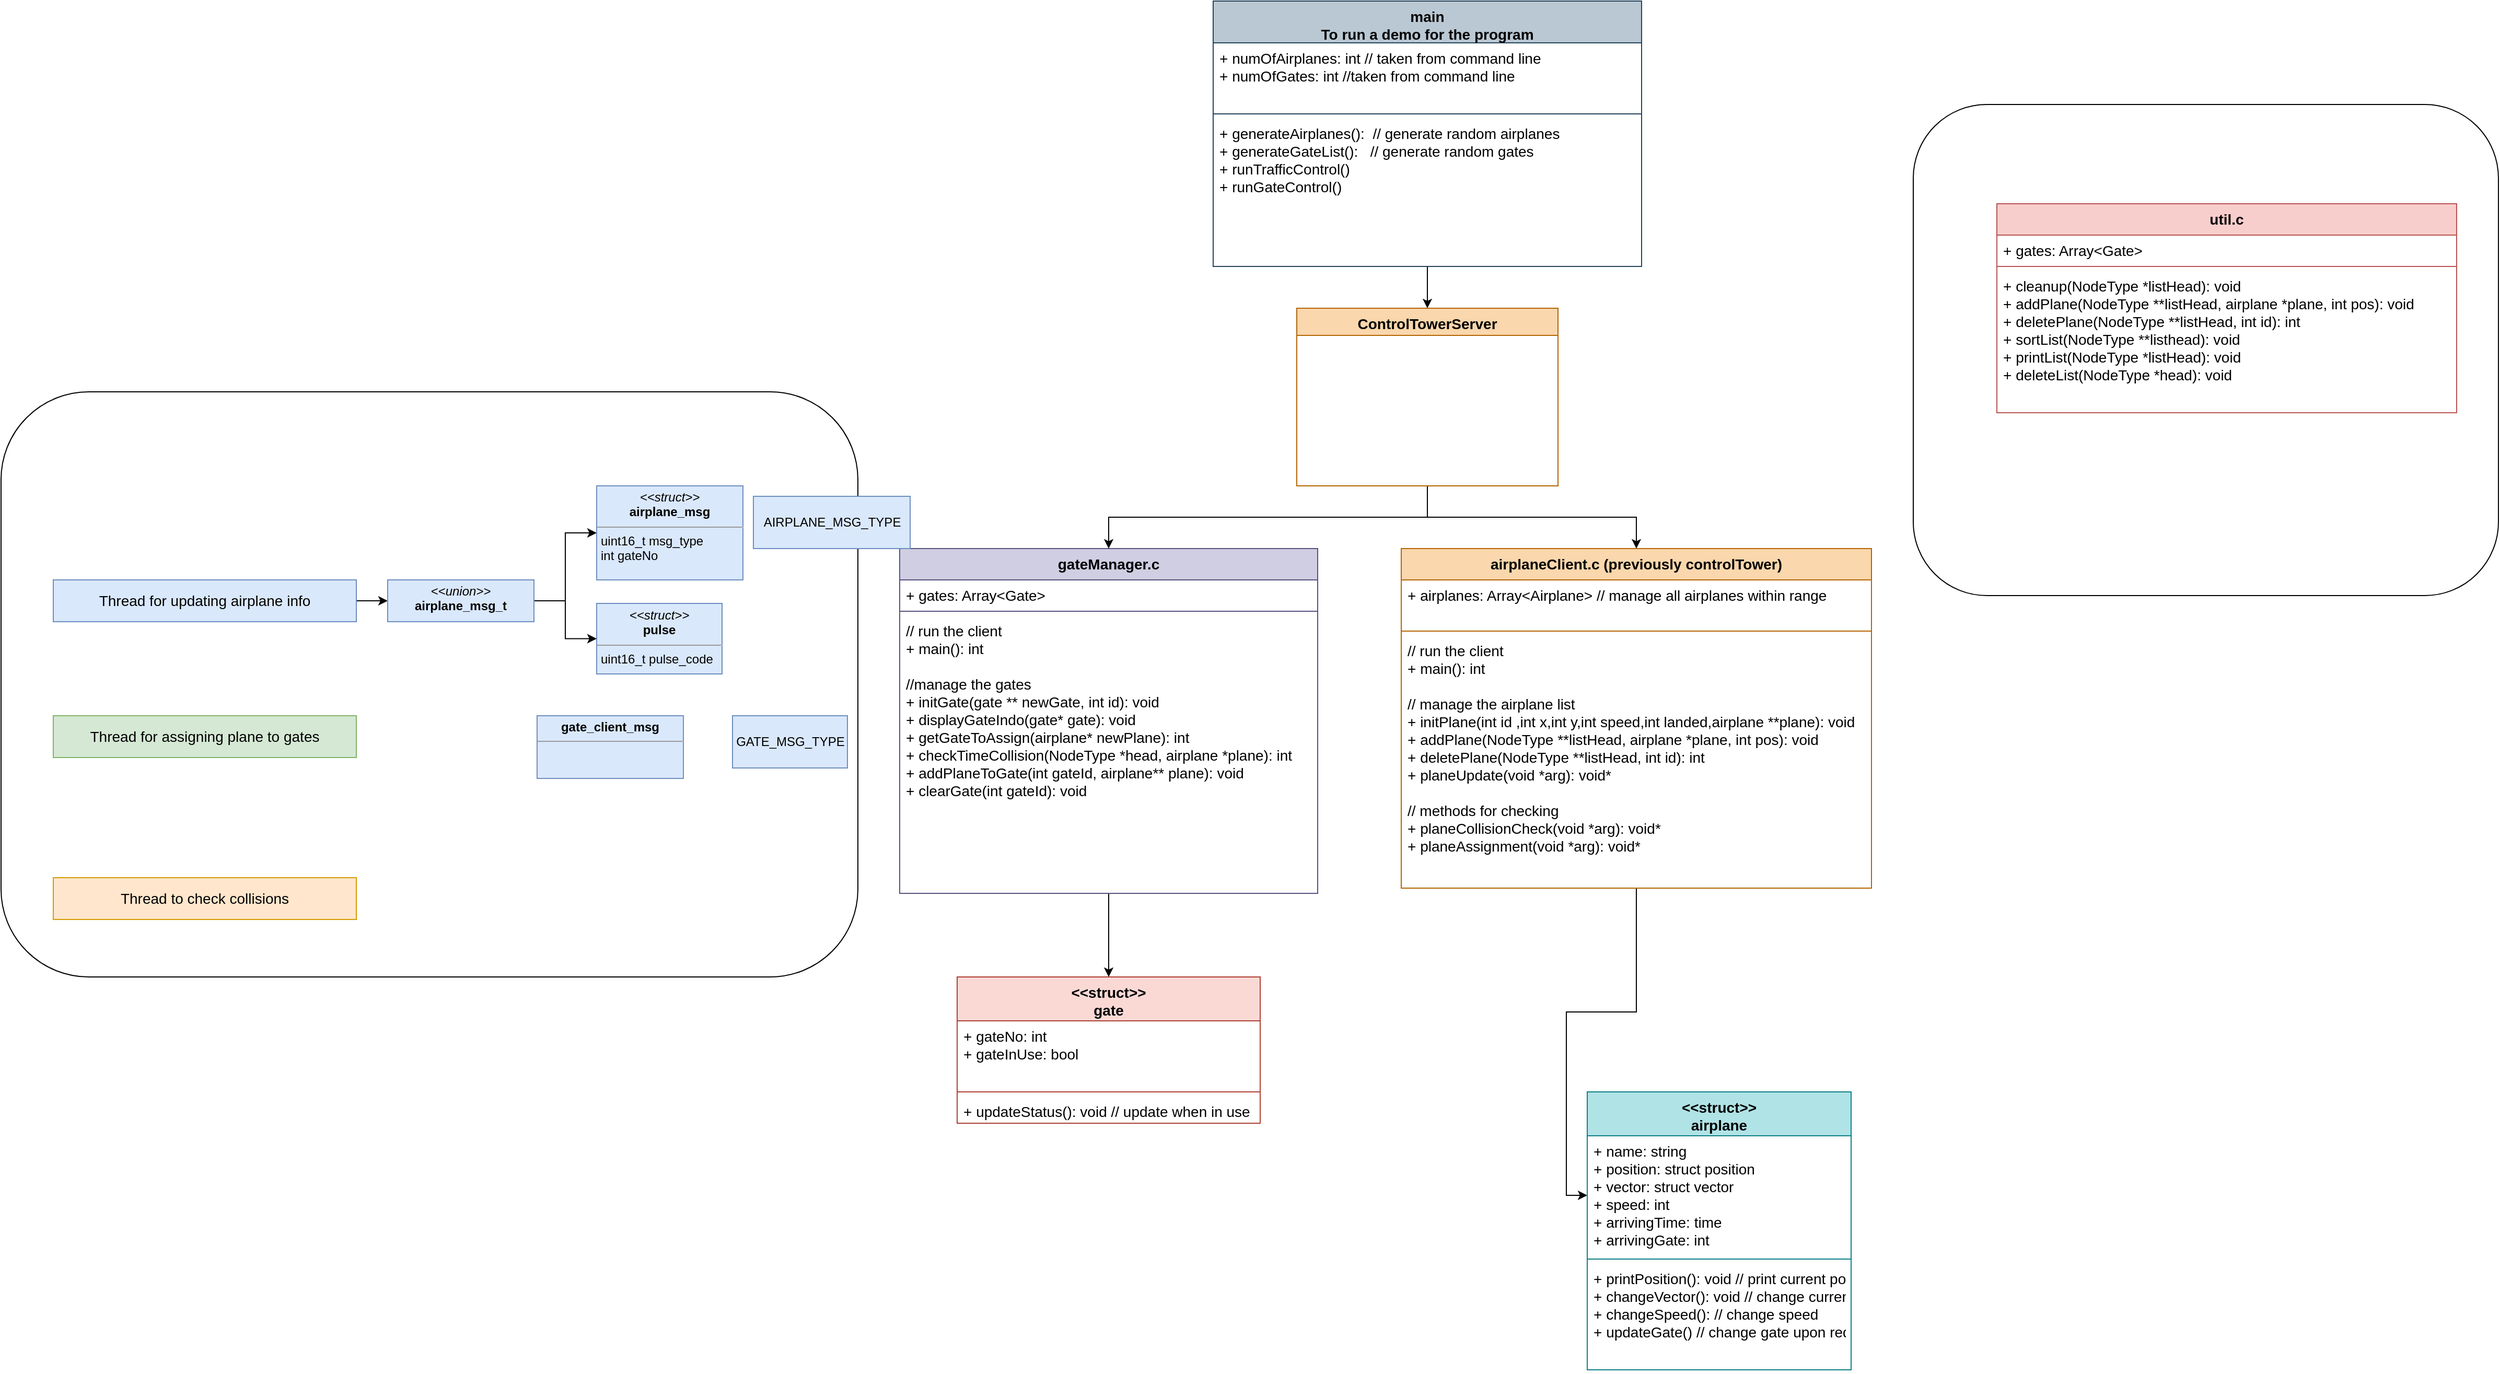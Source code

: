<mxfile version="20.3.0" type="device"><diagram id="C5RBs43oDa-KdzZeNtuy" name="Page-1"><mxGraphModel dx="1524" dy="1772" grid="1" gridSize="10" guides="1" tooltips="1" connect="1" arrows="1" fold="1" page="1" pageScale="1" pageWidth="827" pageHeight="1169" math="0" shadow="0"><root><mxCell id="WIyWlLk6GJQsqaUBKTNV-0"/><mxCell id="WIyWlLk6GJQsqaUBKTNV-1" parent="WIyWlLk6GJQsqaUBKTNV-0"/><mxCell id="goLvyfEtNV4rFXIgq015-44" style="edgeStyle=orthogonalEdgeStyle;rounded=0;orthogonalLoop=1;jettySize=auto;html=1;fontSize=14;" parent="WIyWlLk6GJQsqaUBKTNV-1" source="goLvyfEtNV4rFXIgq015-14" target="goLvyfEtNV4rFXIgq015-21" edge="1"><mxGeometry relative="1" as="geometry"/></mxCell><mxCell id="goLvyfEtNV4rFXIgq015-14" value="airplaneClient.c (previously controlTower)" style="swimlane;fontStyle=1;align=center;verticalAlign=top;childLayout=stackLayout;horizontal=1;startSize=30;horizontalStack=0;resizeParent=1;resizeParentMax=0;resizeLast=0;collapsible=1;marginBottom=0;fillColor=#fad7ac;swimlaneFillColor=default;strokeColor=#b46504;fontSize=14;" parent="WIyWlLk6GJQsqaUBKTNV-1" vertex="1"><mxGeometry x="810" y="270" width="450" height="325" as="geometry"/></mxCell><mxCell id="goLvyfEtNV4rFXIgq015-15" value="+ airplanes: Array&lt;Airplane&gt; // manage all airplanes within range" style="text;strokeColor=none;fillColor=none;align=left;verticalAlign=top;spacingLeft=4;spacingRight=4;overflow=hidden;rotatable=0;points=[[0,0.5],[1,0.5]];portConstraint=eastwest;fontSize=14;" parent="goLvyfEtNV4rFXIgq015-14" vertex="1"><mxGeometry y="30" width="450" height="45" as="geometry"/></mxCell><mxCell id="goLvyfEtNV4rFXIgq015-16" value="" style="line;strokeWidth=1;fillColor=none;align=left;verticalAlign=middle;spacingTop=-1;spacingLeft=3;spacingRight=3;rotatable=0;labelPosition=right;points=[];portConstraint=eastwest;strokeColor=inherit;fontSize=14;" parent="goLvyfEtNV4rFXIgq015-14" vertex="1"><mxGeometry y="75" width="450" height="8" as="geometry"/></mxCell><mxCell id="goLvyfEtNV4rFXIgq015-17" value="// run the client&#10;+ main(): int&#10;&#10;// manage the airplane list&#10;+ initPlane(int id ,int x,int y,int speed,int landed,airplane **plane): void&#10;+ addPlane(NodeType **listHead, airplane *plane, int pos): void&#10;+ deletePlane(NodeType **listHead, int id): int&#10;+ planeUpdate(void *arg): void*&#10;&#10;// methods for checking&#10;+ planeCollisionCheck(void *arg): void*&#10;+ planeAssignment(void *arg): void*" style="text;strokeColor=none;fillColor=none;align=left;verticalAlign=top;spacingLeft=4;spacingRight=4;overflow=hidden;rotatable=0;points=[[0,0.5],[1,0.5]];portConstraint=eastwest;fontSize=14;" parent="goLvyfEtNV4rFXIgq015-14" vertex="1"><mxGeometry y="83" width="450" height="242" as="geometry"/></mxCell><mxCell id="goLvyfEtNV4rFXIgq015-20" value="&lt;&lt;struct&gt;&gt;&#10;airplane" style="swimlane;fontStyle=1;align=center;verticalAlign=top;childLayout=stackLayout;horizontal=1;startSize=42;horizontalStack=0;resizeParent=1;resizeParentMax=0;resizeLast=0;collapsible=1;marginBottom=0;fillColor=#b0e3e6;swimlaneFillColor=default;strokeColor=#0e8088;fontSize=14;" parent="WIyWlLk6GJQsqaUBKTNV-1" vertex="1"><mxGeometry x="988" y="790" width="252.5" height="266" as="geometry"/></mxCell><mxCell id="goLvyfEtNV4rFXIgq015-21" value="+ name: string&#10;+ position: struct position&#10;+ vector: struct vector&#10;+ speed: int&#10;+ arrivingTime: time&#10;+ arrivingGate: int" style="text;strokeColor=none;fillColor=none;align=left;verticalAlign=top;spacingLeft=4;spacingRight=4;overflow=hidden;rotatable=0;points=[[0,0.5],[1,0.5]];portConstraint=eastwest;fontSize=14;" parent="goLvyfEtNV4rFXIgq015-20" vertex="1"><mxGeometry y="42" width="252.5" height="114" as="geometry"/></mxCell><mxCell id="goLvyfEtNV4rFXIgq015-22" value="" style="line;strokeWidth=1;fillColor=none;align=left;verticalAlign=middle;spacingTop=-1;spacingLeft=3;spacingRight=3;rotatable=0;labelPosition=right;points=[];portConstraint=eastwest;strokeColor=inherit;fontSize=14;" parent="goLvyfEtNV4rFXIgq015-20" vertex="1"><mxGeometry y="156" width="252.5" height="8" as="geometry"/></mxCell><mxCell id="goLvyfEtNV4rFXIgq015-23" value="+ printPosition(): void // print current position&#10;+ changeVector(): void // change current path&#10;+ changeSpeed(): // change speed&#10;+ updateGate() // change gate upon request" style="text;strokeColor=none;fillColor=none;align=left;verticalAlign=top;spacingLeft=4;spacingRight=4;overflow=hidden;rotatable=0;points=[[0,0.5],[1,0.5]];portConstraint=eastwest;fontSize=14;" parent="goLvyfEtNV4rFXIgq015-20" vertex="1"><mxGeometry y="164" width="252.5" height="102" as="geometry"/></mxCell><mxCell id="pP8A6Z6nxYvekU64cghA-4" style="edgeStyle=orthogonalEdgeStyle;rounded=0;orthogonalLoop=1;jettySize=auto;html=1;fontSize=14;" parent="WIyWlLk6GJQsqaUBKTNV-1" source="goLvyfEtNV4rFXIgq015-25" target="pP8A6Z6nxYvekU64cghA-0" edge="1"><mxGeometry relative="1" as="geometry"/></mxCell><mxCell id="goLvyfEtNV4rFXIgq015-25" value="main&#10;To run a demo for the program" style="swimlane;fontStyle=1;align=center;verticalAlign=top;childLayout=stackLayout;horizontal=1;startSize=40;horizontalStack=0;resizeParent=1;resizeParentMax=0;resizeLast=0;collapsible=1;marginBottom=0;fillColor=#bac8d3;swimlaneFillColor=default;strokeColor=#23445d;fontSize=14;" parent="WIyWlLk6GJQsqaUBKTNV-1" vertex="1"><mxGeometry x="630" y="-254" width="410" height="254" as="geometry"/></mxCell><mxCell id="goLvyfEtNV4rFXIgq015-26" value="+ numOfAirplanes: int // taken from command line&#10;+ numOfGates: int //taken from command line" style="text;strokeColor=none;fillColor=none;align=left;verticalAlign=top;spacingLeft=4;spacingRight=4;overflow=hidden;rotatable=0;points=[[0,0.5],[1,0.5]];portConstraint=eastwest;fontSize=14;" parent="goLvyfEtNV4rFXIgq015-25" vertex="1"><mxGeometry y="40" width="410" height="64" as="geometry"/></mxCell><mxCell id="goLvyfEtNV4rFXIgq015-27" value="" style="line;strokeWidth=1;fillColor=none;align=left;verticalAlign=middle;spacingTop=-1;spacingLeft=3;spacingRight=3;rotatable=0;labelPosition=right;points=[];portConstraint=eastwest;strokeColor=inherit;fontSize=14;" parent="goLvyfEtNV4rFXIgq015-25" vertex="1"><mxGeometry y="104" width="410" height="8" as="geometry"/></mxCell><mxCell id="goLvyfEtNV4rFXIgq015-28" value="+ generateAirplanes():  // generate random airplanes&#10;+ generateGateList():   // generate random gates&#10;+ runTrafficControl()&#10;+ runGateControl()" style="text;strokeColor=none;fillColor=none;align=left;verticalAlign=top;spacingLeft=4;spacingRight=4;overflow=hidden;rotatable=0;points=[[0,0.5],[1,0.5]];portConstraint=eastwest;fontSize=14;" parent="goLvyfEtNV4rFXIgq015-25" vertex="1"><mxGeometry y="112" width="410" height="142" as="geometry"/></mxCell><mxCell id="goLvyfEtNV4rFXIgq015-46" style="edgeStyle=orthogonalEdgeStyle;rounded=0;orthogonalLoop=1;jettySize=auto;html=1;entryX=0.5;entryY=0;entryDx=0;entryDy=0;fontSize=14;" parent="WIyWlLk6GJQsqaUBKTNV-1" source="goLvyfEtNV4rFXIgq015-29" target="goLvyfEtNV4rFXIgq015-37" edge="1"><mxGeometry relative="1" as="geometry"/></mxCell><mxCell id="goLvyfEtNV4rFXIgq015-29" value="gateManager.c" style="swimlane;fontStyle=1;align=center;verticalAlign=top;childLayout=stackLayout;horizontal=1;startSize=30;horizontalStack=0;resizeParent=1;resizeParentMax=0;resizeLast=0;collapsible=1;marginBottom=0;fillColor=#d0cee2;swimlaneFillColor=default;strokeColor=#56517e;fontSize=14;" parent="WIyWlLk6GJQsqaUBKTNV-1" vertex="1"><mxGeometry x="330" y="270" width="400" height="330" as="geometry"/></mxCell><mxCell id="goLvyfEtNV4rFXIgq015-30" value="+ gates: Array&lt;Gate&gt;" style="text;strokeColor=none;fillColor=none;align=left;verticalAlign=top;spacingLeft=4;spacingRight=4;overflow=hidden;rotatable=0;points=[[0,0.5],[1,0.5]];portConstraint=eastwest;fontSize=14;" parent="goLvyfEtNV4rFXIgq015-29" vertex="1"><mxGeometry y="30" width="400" height="26" as="geometry"/></mxCell><mxCell id="goLvyfEtNV4rFXIgq015-31" value="" style="line;strokeWidth=1;fillColor=none;align=left;verticalAlign=middle;spacingTop=-1;spacingLeft=3;spacingRight=3;rotatable=0;labelPosition=right;points=[];portConstraint=eastwest;strokeColor=inherit;fontSize=14;" parent="goLvyfEtNV4rFXIgq015-29" vertex="1"><mxGeometry y="56" width="400" height="8" as="geometry"/></mxCell><mxCell id="goLvyfEtNV4rFXIgq015-32" value="// run the client&#10;+ main(): int&#10;&#10;//manage the gates&#10;+ initGate(gate ** newGate, int id): void&#10;+ displayGateIndo(gate* gate): void&#10;+ getGateToAssign(airplane* newPlane): int&#10;+ checkTimeCollision(NodeType *head, airplane *plane): int&#10;+ addPlaneToGate(int gateId, airplane** plane): void&#10;+ clearGate(int gateId): void&#10;" style="text;strokeColor=none;fillColor=none;align=left;verticalAlign=top;spacingLeft=4;spacingRight=4;overflow=hidden;rotatable=0;points=[[0,0.5],[1,0.5]];portConstraint=eastwest;fontSize=14;" parent="goLvyfEtNV4rFXIgq015-29" vertex="1"><mxGeometry y="64" width="400" height="266" as="geometry"/></mxCell><mxCell id="goLvyfEtNV4rFXIgq015-37" value="&lt;&lt;struct&gt;&gt;&#10;gate" style="swimlane;fontStyle=1;align=center;verticalAlign=top;childLayout=stackLayout;horizontal=1;startSize=42;horizontalStack=0;resizeParent=1;resizeParentMax=0;resizeLast=0;collapsible=1;marginBottom=0;fillColor=#fad9d5;strokeColor=#ae4132;fontSize=14;" parent="WIyWlLk6GJQsqaUBKTNV-1" vertex="1"><mxGeometry x="385" y="680" width="290" height="140" as="geometry"/></mxCell><mxCell id="goLvyfEtNV4rFXIgq015-38" value="+ gateNo: int&#10;+ gateInUse: bool" style="text;strokeColor=none;fillColor=none;align=left;verticalAlign=top;spacingLeft=4;spacingRight=4;overflow=hidden;rotatable=0;points=[[0,0.5],[1,0.5]];portConstraint=eastwest;fontSize=14;" parent="goLvyfEtNV4rFXIgq015-37" vertex="1"><mxGeometry y="42" width="290" height="64" as="geometry"/></mxCell><mxCell id="goLvyfEtNV4rFXIgq015-39" value="" style="line;strokeWidth=1;fillColor=none;align=left;verticalAlign=middle;spacingTop=-1;spacingLeft=3;spacingRight=3;rotatable=0;labelPosition=right;points=[];portConstraint=eastwest;strokeColor=inherit;fontSize=14;" parent="goLvyfEtNV4rFXIgq015-37" vertex="1"><mxGeometry y="106" width="290" height="8" as="geometry"/></mxCell><mxCell id="goLvyfEtNV4rFXIgq015-40" value="+ updateStatus(): void // update when in use" style="text;strokeColor=none;fillColor=none;align=left;verticalAlign=top;spacingLeft=4;spacingRight=4;overflow=hidden;rotatable=0;points=[[0,0.5],[1,0.5]];portConstraint=eastwest;fontSize=14;" parent="goLvyfEtNV4rFXIgq015-37" vertex="1"><mxGeometry y="114" width="290" height="26" as="geometry"/></mxCell><mxCell id="enEnz9djPHY9rYife3U_-0" value="" style="rounded=1;whiteSpace=wrap;html=1;fillColor=none;fontSize=14;" parent="WIyWlLk6GJQsqaUBKTNV-1" vertex="1"><mxGeometry x="-530" y="120" width="820" height="560" as="geometry"/></mxCell><mxCell id="Vv7u7j26MQEetV10cT4U-6" style="edgeStyle=orthogonalEdgeStyle;rounded=0;orthogonalLoop=1;jettySize=auto;html=1;" edge="1" parent="WIyWlLk6GJQsqaUBKTNV-1" source="enEnz9djPHY9rYife3U_-1" target="Vv7u7j26MQEetV10cT4U-2"><mxGeometry relative="1" as="geometry"/></mxCell><mxCell id="enEnz9djPHY9rYife3U_-1" value="Thread for updating airplane info" style="rounded=0;whiteSpace=wrap;html=1;fillColor=#dae8fc;strokeColor=#6c8ebf;fontSize=14;" parent="WIyWlLk6GJQsqaUBKTNV-1" vertex="1"><mxGeometry x="-480" y="300" width="290" height="40" as="geometry"/></mxCell><mxCell id="Vv7u7j26MQEetV10cT4U-7" style="edgeStyle=orthogonalEdgeStyle;rounded=0;orthogonalLoop=1;jettySize=auto;html=1;" edge="1" parent="WIyWlLk6GJQsqaUBKTNV-1" source="enEnz9djPHY9rYife3U_-2" target="8tpmgeZbdBq-OgdhQmge-2"><mxGeometry relative="1" as="geometry"/></mxCell><mxCell id="enEnz9djPHY9rYife3U_-2" value="Thread for assigning plane to gates" style="rounded=0;whiteSpace=wrap;html=1;fillColor=#d5e8d4;strokeColor=#82b366;fontSize=14;" parent="WIyWlLk6GJQsqaUBKTNV-1" vertex="1"><mxGeometry x="-480" y="430" width="290" height="40" as="geometry"/></mxCell><mxCell id="enEnz9djPHY9rYife3U_-3" value="Thread to check collisions" style="rounded=0;whiteSpace=wrap;html=1;fillColor=#ffe6cc;strokeColor=#d79b00;fontSize=14;" parent="WIyWlLk6GJQsqaUBKTNV-1" vertex="1"><mxGeometry x="-480" y="585" width="290" height="40" as="geometry"/></mxCell><mxCell id="pP8A6Z6nxYvekU64cghA-5" style="edgeStyle=orthogonalEdgeStyle;rounded=0;orthogonalLoop=1;jettySize=auto;html=1;fontSize=14;" parent="WIyWlLk6GJQsqaUBKTNV-1" source="pP8A6Z6nxYvekU64cghA-0" target="goLvyfEtNV4rFXIgq015-14" edge="1"><mxGeometry relative="1" as="geometry"/></mxCell><mxCell id="pP8A6Z6nxYvekU64cghA-8" style="edgeStyle=orthogonalEdgeStyle;rounded=0;orthogonalLoop=1;jettySize=auto;html=1;fontSize=14;" parent="WIyWlLk6GJQsqaUBKTNV-1" source="pP8A6Z6nxYvekU64cghA-0" target="goLvyfEtNV4rFXIgq015-29" edge="1"><mxGeometry relative="1" as="geometry"/></mxCell><mxCell id="pP8A6Z6nxYvekU64cghA-0" value="ControlTowerServer" style="swimlane;fontStyle=1;align=center;verticalAlign=top;childLayout=stackLayout;horizontal=1;startSize=26;horizontalStack=0;resizeParent=1;resizeParentMax=0;resizeLast=0;collapsible=1;marginBottom=0;fillColor=#fad7ac;swimlaneFillColor=default;strokeColor=#b46504;fontSize=14;" parent="WIyWlLk6GJQsqaUBKTNV-1" vertex="1"><mxGeometry x="710" y="40" width="250" height="170" as="geometry"/></mxCell><mxCell id="pP8A6Z6nxYvekU64cghA-19" value="" style="rounded=1;whiteSpace=wrap;html=1;fillColor=none;fontSize=14;" parent="WIyWlLk6GJQsqaUBKTNV-1" vertex="1"><mxGeometry x="1300" y="-155" width="560" height="470" as="geometry"/></mxCell><mxCell id="pP8A6Z6nxYvekU64cghA-21" value="util.c" style="swimlane;fontStyle=1;align=center;verticalAlign=top;childLayout=stackLayout;horizontal=1;startSize=30;horizontalStack=0;resizeParent=1;resizeParentMax=0;resizeLast=0;collapsible=1;marginBottom=0;fillColor=#f8cecc;swimlaneFillColor=default;strokeColor=#b85450;fontSize=14;" parent="WIyWlLk6GJQsqaUBKTNV-1" vertex="1"><mxGeometry x="1380" y="-60" width="440" height="200" as="geometry"/></mxCell><mxCell id="pP8A6Z6nxYvekU64cghA-22" value="+ gates: Array&lt;Gate&gt;" style="text;strokeColor=none;fillColor=none;align=left;verticalAlign=top;spacingLeft=4;spacingRight=4;overflow=hidden;rotatable=0;points=[[0,0.5],[1,0.5]];portConstraint=eastwest;fontSize=14;" parent="pP8A6Z6nxYvekU64cghA-21" vertex="1"><mxGeometry y="30" width="440" height="26" as="geometry"/></mxCell><mxCell id="pP8A6Z6nxYvekU64cghA-23" value="" style="line;strokeWidth=1;fillColor=none;align=left;verticalAlign=middle;spacingTop=-1;spacingLeft=3;spacingRight=3;rotatable=0;labelPosition=right;points=[];portConstraint=eastwest;strokeColor=inherit;fontSize=14;" parent="pP8A6Z6nxYvekU64cghA-21" vertex="1"><mxGeometry y="56" width="440" height="8" as="geometry"/></mxCell><mxCell id="pP8A6Z6nxYvekU64cghA-24" value="+ cleanup(NodeType *listHead): void&#10;+ addPlane(NodeType **listHead, airplane *plane, int pos): void&#10;+ deletePlane(NodeType **listHead, int id): int&#10;+ sortList(NodeType **listhead): void&#10;+ printList(NodeType *listHead): void&#10;+ deleteList(NodeType *head): void" style="text;strokeColor=none;fillColor=none;align=left;verticalAlign=top;spacingLeft=4;spacingRight=4;overflow=hidden;rotatable=0;points=[[0,0.5],[1,0.5]];portConstraint=eastwest;fontSize=14;" parent="pP8A6Z6nxYvekU64cghA-21" vertex="1"><mxGeometry y="64" width="440" height="136" as="geometry"/></mxCell><mxCell id="8tpmgeZbdBq-OgdhQmge-1" value="&lt;p style=&quot;margin:0px;margin-top:4px;text-align:center;&quot;&gt;&lt;b&gt;gate_client_msg&lt;/b&gt;&lt;/p&gt;&lt;hr size=&quot;1&quot;&gt;&lt;div style=&quot;height:2px;&quot;&gt;&lt;/div&gt;" style="verticalAlign=top;align=left;overflow=fill;fontSize=12;fontFamily=Helvetica;html=1;fillColor=#dae8fc;strokeColor=#6c8ebf;" vertex="1" parent="WIyWlLk6GJQsqaUBKTNV-1"><mxGeometry x="-17" y="430" width="140" height="60" as="geometry"/></mxCell><mxCell id="Vv7u7j26MQEetV10cT4U-1" value="&lt;p style=&quot;margin:0px;margin-top:4px;text-align:center;&quot;&gt;&lt;i&gt;&amp;lt;&amp;lt;struct&amp;gt;&amp;gt;&lt;/i&gt;&lt;br&gt;&lt;b&gt;pulse&lt;/b&gt;&lt;/p&gt;&lt;hr size=&quot;1&quot;&gt;&lt;p style=&quot;margin:0px;margin-left:4px;&quot;&gt;uint16_t pulse_code&lt;/p&gt;" style="verticalAlign=top;align=left;overflow=fill;fontSize=12;fontFamily=Helvetica;html=1;fillColor=#dae8fc;strokeColor=#6c8ebf;" vertex="1" parent="WIyWlLk6GJQsqaUBKTNV-1"><mxGeometry x="40" y="322.5" width="120" height="67.5" as="geometry"/></mxCell><mxCell id="Vv7u7j26MQEetV10cT4U-4" style="edgeStyle=orthogonalEdgeStyle;rounded=0;orthogonalLoop=1;jettySize=auto;html=1;entryX=0;entryY=0.5;entryDx=0;entryDy=0;" edge="1" parent="WIyWlLk6GJQsqaUBKTNV-1" source="Vv7u7j26MQEetV10cT4U-2" target="Vv7u7j26MQEetV10cT4U-3"><mxGeometry relative="1" as="geometry"/></mxCell><mxCell id="Vv7u7j26MQEetV10cT4U-5" style="edgeStyle=orthogonalEdgeStyle;rounded=0;orthogonalLoop=1;jettySize=auto;html=1;" edge="1" parent="WIyWlLk6GJQsqaUBKTNV-1" source="Vv7u7j26MQEetV10cT4U-2" target="Vv7u7j26MQEetV10cT4U-1"><mxGeometry relative="1" as="geometry"/></mxCell><mxCell id="Vv7u7j26MQEetV10cT4U-2" value="&lt;p style=&quot;margin:0px;margin-top:4px;text-align:center;&quot;&gt;&lt;i&gt;&amp;lt;&amp;lt;union&amp;gt;&amp;gt;&lt;/i&gt;&lt;br&gt;&lt;b&gt;airplane_msg_t&lt;/b&gt;&lt;/p&gt;" style="verticalAlign=top;align=left;overflow=fill;fontSize=12;fontFamily=Helvetica;html=1;fillColor=#dae8fc;strokeColor=#6c8ebf;" vertex="1" parent="WIyWlLk6GJQsqaUBKTNV-1"><mxGeometry x="-160" y="300" width="140" height="40" as="geometry"/></mxCell><mxCell id="Vv7u7j26MQEetV10cT4U-3" value="&lt;p style=&quot;margin:0px;margin-top:4px;text-align:center;&quot;&gt;&lt;i&gt;&amp;lt;&amp;lt;struct&amp;gt;&amp;gt;&lt;/i&gt;&lt;br&gt;&lt;b&gt;airplane_msg&lt;/b&gt;&lt;/p&gt;&lt;hr size=&quot;1&quot;&gt;&lt;p style=&quot;margin:0px;margin-left:4px;&quot;&gt;uint16_t msg_type&lt;/p&gt;&lt;p style=&quot;margin:0px;margin-left:4px;&quot;&gt;int gateNo&lt;/p&gt;" style="verticalAlign=top;align=left;overflow=fill;fontSize=12;fontFamily=Helvetica;html=1;fillColor=#dae8fc;strokeColor=#6c8ebf;" vertex="1" parent="WIyWlLk6GJQsqaUBKTNV-1"><mxGeometry x="40" y="210" width="140" height="90" as="geometry"/></mxCell><mxCell id="Vv7u7j26MQEetV10cT4U-8" value="AIRPLANE_MSG_TYPE" style="html=1;fillColor=#dae8fc;strokeColor=#6c8ebf;" vertex="1" parent="WIyWlLk6GJQsqaUBKTNV-1"><mxGeometry x="190" y="220" width="150" height="50" as="geometry"/></mxCell><mxCell id="Vv7u7j26MQEetV10cT4U-9" value="GATE_MSG_TYPE" style="html=1;fillColor=#dae8fc;strokeColor=#6c8ebf;" vertex="1" parent="WIyWlLk6GJQsqaUBKTNV-1"><mxGeometry x="170" y="430" width="110" height="50" as="geometry"/></mxCell></root></mxGraphModel></diagram></mxfile>